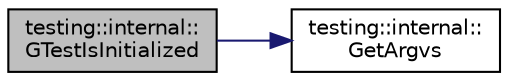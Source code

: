 digraph "testing::internal::GTestIsInitialized"
{
 // LATEX_PDF_SIZE
  bgcolor="transparent";
  edge [fontname="Helvetica",fontsize="10",labelfontname="Helvetica",labelfontsize="10"];
  node [fontname="Helvetica",fontsize="10",shape=record];
  rankdir="LR";
  Node1 [label="testing::internal::\lGTestIsInitialized",height=0.2,width=0.4,color="black", fillcolor="grey75", style="filled", fontcolor="black",tooltip=" "];
  Node1 -> Node2 [color="midnightblue",fontsize="10",style="solid",fontname="Helvetica"];
  Node2 [label="testing::internal::\lGetArgvs",height=0.2,width=0.4,color="black",URL="$namespacetesting_1_1internal.html#a9608256c67f889006be44912e57e3d4f",tooltip=" "];
}
